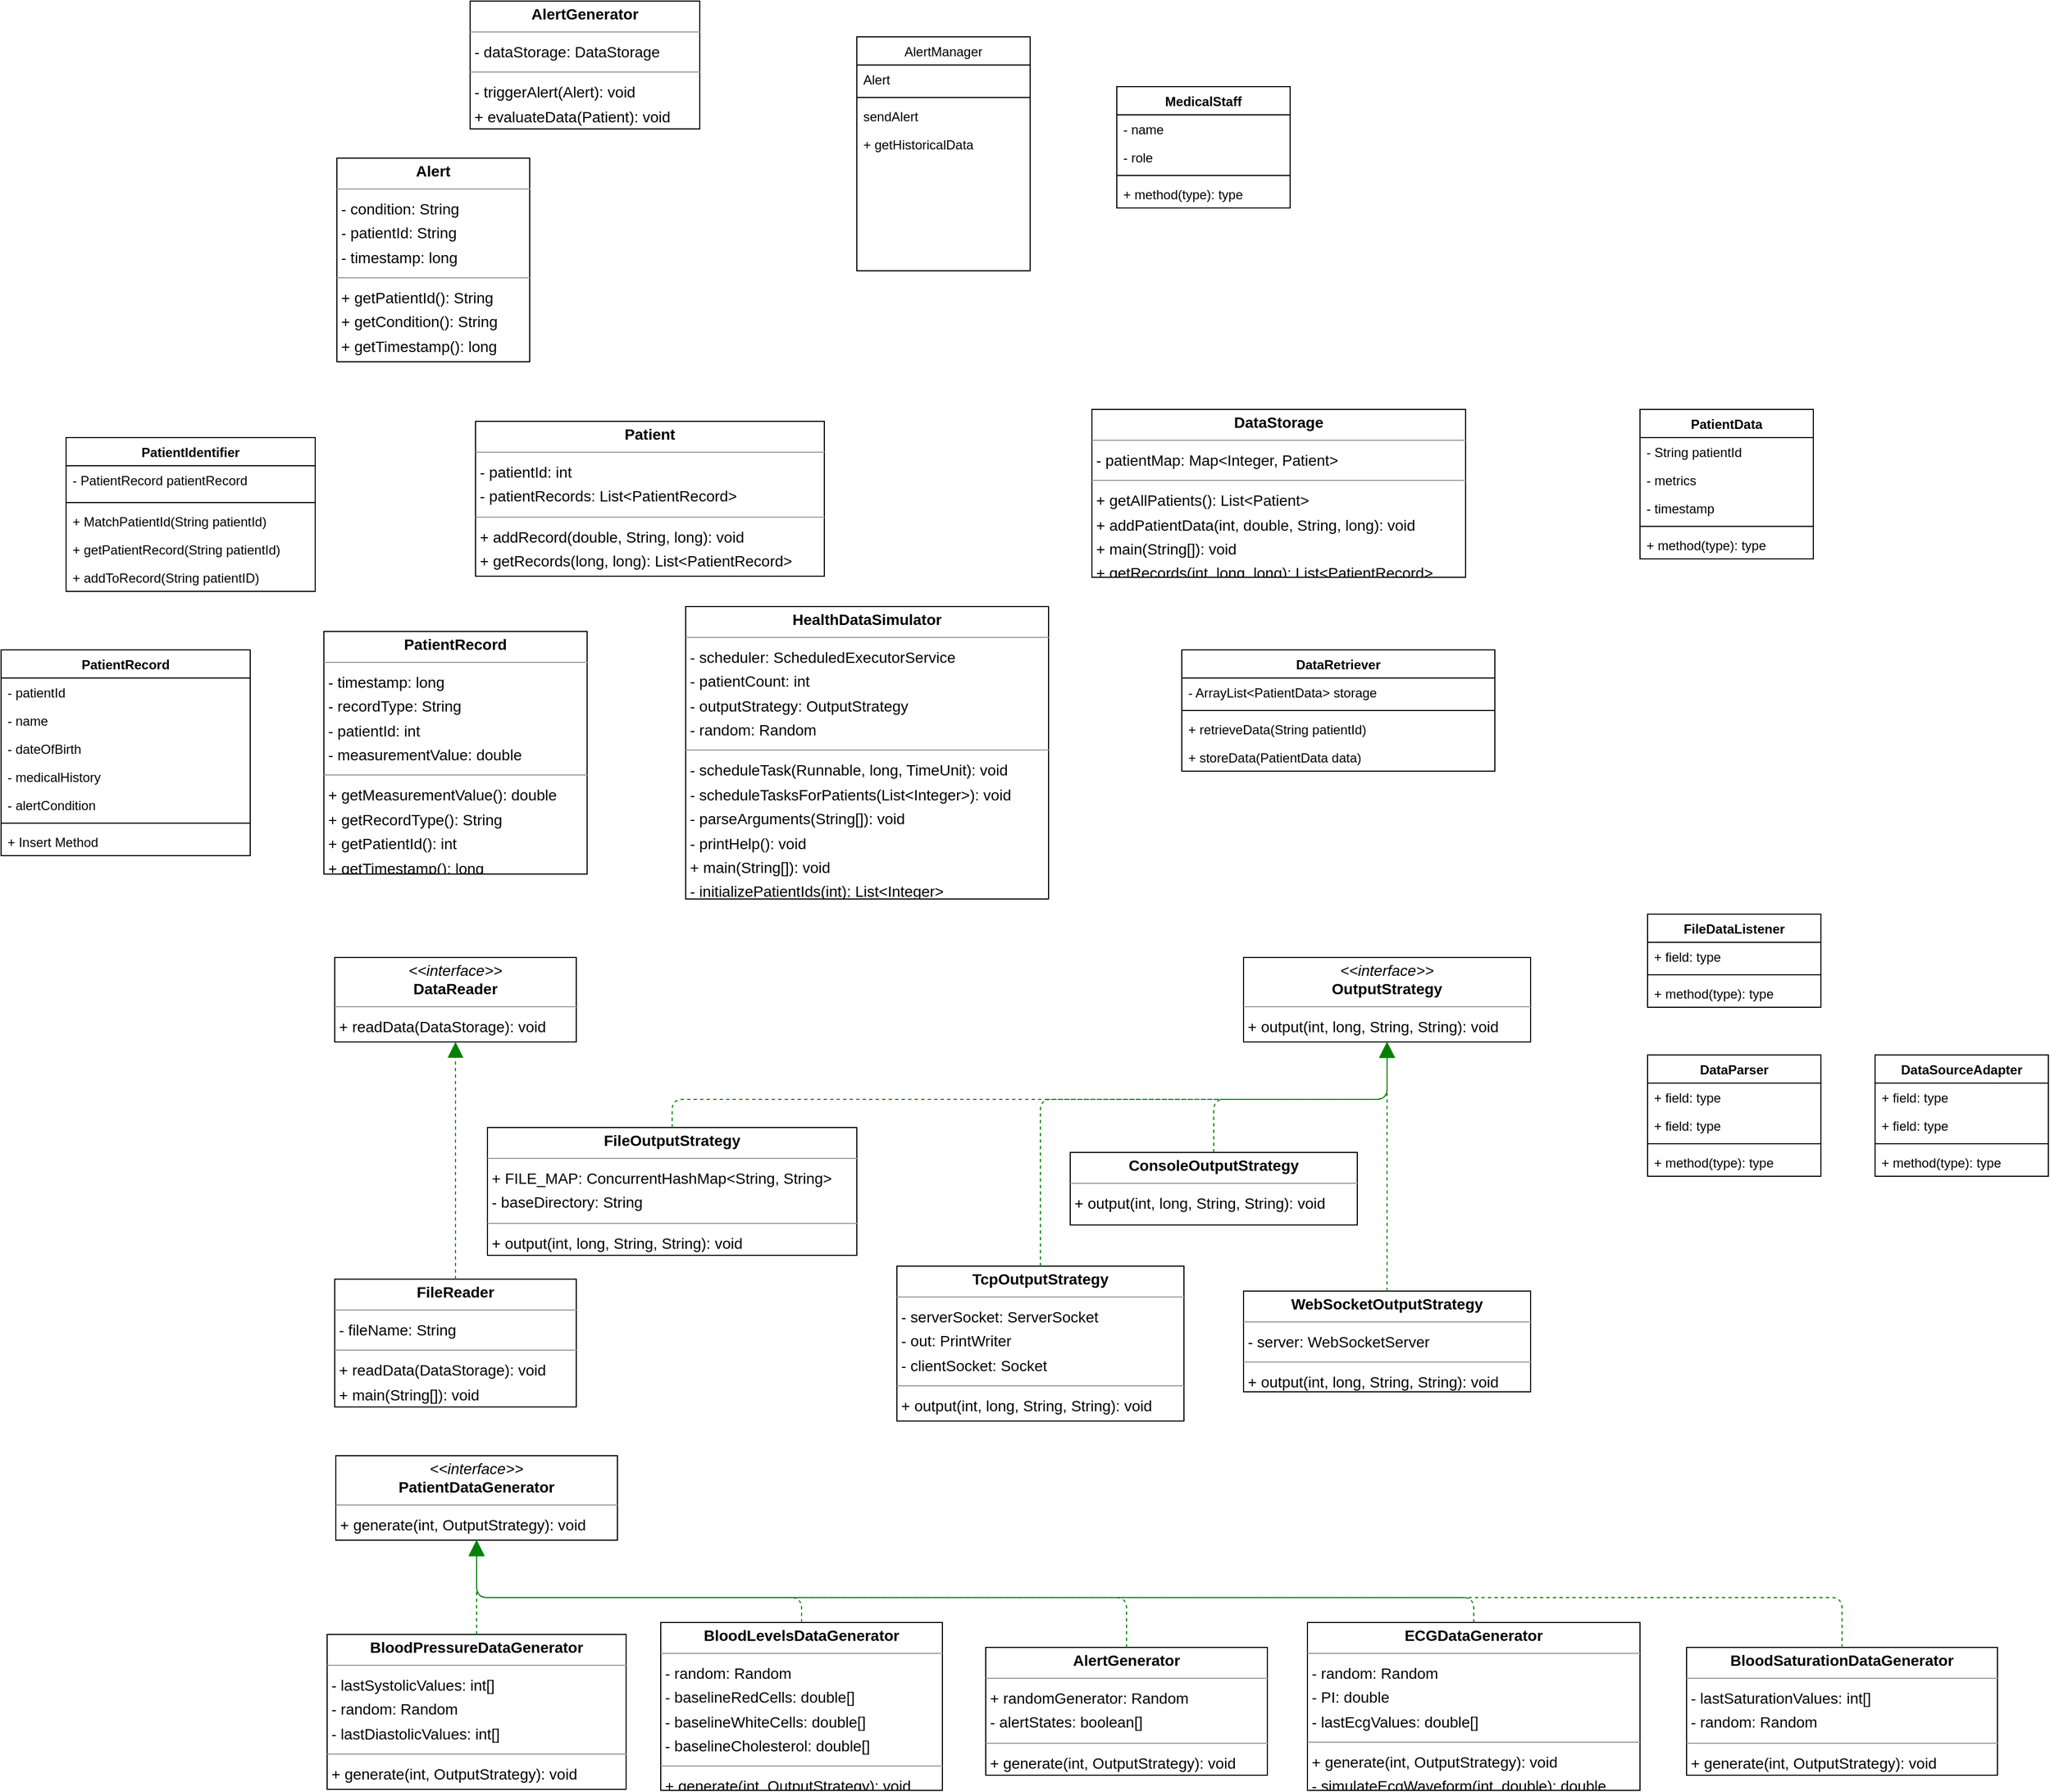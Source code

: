 <mxfile version="24.4.10" type="device">
  <diagram id="IwQEEEkJyZ8MHv2PhxxX" name="1 oldal">
    <mxGraphModel dx="2963" dy="1383" grid="1" gridSize="10" guides="1" tooltips="1" connect="1" arrows="1" fold="1" page="0" pageScale="1" pageWidth="827" pageHeight="1169" background="none" math="0" shadow="0">
      <root>
        <mxCell id="0" />
        <mxCell id="1" parent="0" />
        <mxCell id="node10" value="&lt;p style=&quot;margin:0px;margin-top:4px;text-align:center;&quot;&gt;&lt;b&gt;Alert&lt;/b&gt;&lt;/p&gt;&lt;hr size=&quot;1&quot;/&gt;&lt;p style=&quot;margin:0 0 0 4px;line-height:1.6;&quot;&gt;- condition: String&lt;br/&gt;- patientId: String&lt;br/&gt;- timestamp: long&lt;/p&gt;&lt;hr size=&quot;1&quot;/&gt;&lt;p style=&quot;margin:0 0 0 4px;line-height:1.6;&quot;&gt;+ getPatientId(): String&lt;br/&gt;+ getCondition(): String&lt;br/&gt;+ getTimestamp(): long&lt;/p&gt;" style="verticalAlign=top;align=left;overflow=fill;fontSize=14;fontFamily=Helvetica;html=1;rounded=0;shadow=0;comic=0;labelBackgroundColor=none;strokeWidth=1;" parent="1" vertex="1">
          <mxGeometry x="-130" y="132" width="178" height="188" as="geometry" />
        </mxCell>
        <mxCell id="node4" value="&lt;p style=&quot;margin:0px;margin-top:4px;text-align:center;&quot;&gt;&lt;b&gt;AlertGenerator&lt;/b&gt;&lt;/p&gt;&lt;hr size=&quot;1&quot;/&gt;&lt;p style=&quot;margin:0 0 0 4px;line-height:1.6;&quot;&gt;- dataStorage: DataStorage&lt;/p&gt;&lt;hr size=&quot;1&quot;/&gt;&lt;p style=&quot;margin:0 0 0 4px;line-height:1.6;&quot;&gt;- triggerAlert(Alert): void&lt;br/&gt;+ evaluateData(Patient): void&lt;/p&gt;" style="verticalAlign=top;align=left;overflow=fill;fontSize=14;fontFamily=Helvetica;html=1;rounded=0;shadow=0;comic=0;labelBackgroundColor=none;strokeWidth=1;" parent="1" vertex="1">
          <mxGeometry x="-7" y="-13" width="212" height="118" as="geometry" />
        </mxCell>
        <mxCell id="node12" value="&lt;p style=&quot;margin:0px;margin-top:4px;text-align:center;&quot;&gt;&lt;b&gt;AlertGenerator&lt;/b&gt;&lt;/p&gt;&lt;hr size=&quot;1&quot;/&gt;&lt;p style=&quot;margin:0 0 0 4px;line-height:1.6;&quot;&gt;+ randomGenerator: Random&lt;br/&gt;- alertStates: boolean[]&lt;/p&gt;&lt;hr size=&quot;1&quot;/&gt;&lt;p style=&quot;margin:0 0 0 4px;line-height:1.6;&quot;&gt;+ generate(int, OutputStrategy): void&lt;/p&gt;" style="verticalAlign=top;align=left;overflow=fill;fontSize=14;fontFamily=Helvetica;html=1;rounded=0;shadow=0;comic=0;labelBackgroundColor=none;strokeWidth=1;" parent="1" vertex="1">
          <mxGeometry x="469" y="1507" width="260" height="118" as="geometry" />
        </mxCell>
        <mxCell id="node2" value="&lt;p style=&quot;margin:0px;margin-top:4px;text-align:center;&quot;&gt;&lt;b&gt;BloodLevelsDataGenerator&lt;/b&gt;&lt;/p&gt;&lt;hr size=&quot;1&quot;/&gt;&lt;p style=&quot;margin:0 0 0 4px;line-height:1.6;&quot;&gt;- random: Random&lt;br/&gt;- baselineRedCells: double[]&lt;br/&gt;- baselineWhiteCells: double[]&lt;br/&gt;- baselineCholesterol: double[]&lt;/p&gt;&lt;hr size=&quot;1&quot;/&gt;&lt;p style=&quot;margin:0 0 0 4px;line-height:1.6;&quot;&gt;+ generate(int, OutputStrategy): void&lt;/p&gt;" style="verticalAlign=top;align=left;overflow=fill;fontSize=14;fontFamily=Helvetica;html=1;rounded=0;shadow=0;comic=0;labelBackgroundColor=none;strokeWidth=1;" parent="1" vertex="1">
          <mxGeometry x="169" y="1484" width="260" height="155" as="geometry" />
        </mxCell>
        <mxCell id="node0" value="&lt;p style=&quot;margin:0px;margin-top:4px;text-align:center;&quot;&gt;&lt;b&gt;BloodPressureDataGenerator&lt;/b&gt;&lt;/p&gt;&lt;hr size=&quot;1&quot;/&gt;&lt;p style=&quot;margin:0 0 0 4px;line-height:1.6;&quot;&gt;- lastSystolicValues: int[]&lt;br/&gt;- random: Random&lt;br/&gt;- lastDiastolicValues: int[]&lt;/p&gt;&lt;hr size=&quot;1&quot;/&gt;&lt;p style=&quot;margin:0 0 0 4px;line-height:1.6;&quot;&gt;+ generate(int, OutputStrategy): void&lt;/p&gt;" style="verticalAlign=top;align=left;overflow=fill;fontSize=14;fontFamily=Helvetica;html=1;rounded=0;shadow=0;comic=0;labelBackgroundColor=none;strokeWidth=1;" parent="1" vertex="1">
          <mxGeometry x="-139" y="1495" width="276" height="143" as="geometry" />
        </mxCell>
        <mxCell id="node14" value="&lt;p style=&quot;margin:0px;margin-top:4px;text-align:center;&quot;&gt;&lt;b&gt;BloodSaturationDataGenerator&lt;/b&gt;&lt;/p&gt;&lt;hr size=&quot;1&quot;/&gt;&lt;p style=&quot;margin:0 0 0 4px;line-height:1.6;&quot;&gt;- lastSaturationValues: int[]&lt;br/&gt;- random: Random&lt;/p&gt;&lt;hr size=&quot;1&quot;/&gt;&lt;p style=&quot;margin:0 0 0 4px;line-height:1.6;&quot;&gt;+ generate(int, OutputStrategy): void&lt;/p&gt;" style="verticalAlign=top;align=left;overflow=fill;fontSize=14;fontFamily=Helvetica;html=1;rounded=0;shadow=0;comic=0;labelBackgroundColor=none;strokeWidth=1;" parent="1" vertex="1">
          <mxGeometry x="1116" y="1507" width="287" height="118" as="geometry" />
        </mxCell>
        <mxCell id="node15" value="&lt;p style=&quot;margin:0px;margin-top:4px;text-align:center;&quot;&gt;&lt;b&gt;ConsoleOutputStrategy&lt;/b&gt;&lt;/p&gt;&lt;hr size=&quot;1&quot;/&gt;&lt;p style=&quot;margin:0 0 0 4px;line-height:1.6;&quot;&gt;+ output(int, long, String, String): void&lt;/p&gt;" style="verticalAlign=top;align=left;overflow=fill;fontSize=14;fontFamily=Helvetica;html=1;rounded=0;shadow=0;comic=0;labelBackgroundColor=none;strokeWidth=1;" parent="1" vertex="1">
          <mxGeometry x="547" y="1050" width="265" height="67" as="geometry" />
        </mxCell>
        <mxCell id="node6" value="&lt;p style=&quot;margin:0px;margin-top:4px;text-align:center;&quot;&gt;&lt;i&gt;&amp;lt;&amp;lt;interface&amp;gt;&amp;gt;&lt;/i&gt;&lt;br/&gt;&lt;b&gt;DataReader&lt;/b&gt;&lt;/p&gt;&lt;hr size=&quot;1&quot;/&gt;&lt;p style=&quot;margin:0 0 0 4px;line-height:1.6;&quot;&gt;+ readData(DataStorage): void&lt;/p&gt;" style="verticalAlign=top;align=left;overflow=fill;fontSize=14;fontFamily=Helvetica;html=1;rounded=0;shadow=0;comic=0;labelBackgroundColor=none;strokeWidth=1;" parent="1" vertex="1">
          <mxGeometry x="-132" y="870" width="223" height="78" as="geometry" />
        </mxCell>
        <mxCell id="node1" value="&lt;p style=&quot;margin:0px;margin-top:4px;text-align:center;&quot;&gt;&lt;b&gt;DataStorage&lt;/b&gt;&lt;/p&gt;&lt;hr size=&quot;1&quot;/&gt;&lt;p style=&quot;margin:0 0 0 4px;line-height:1.6;&quot;&gt;- patientMap: Map&amp;lt;Integer, Patient&amp;gt;&lt;/p&gt;&lt;hr size=&quot;1&quot;/&gt;&lt;p style=&quot;margin:0 0 0 4px;line-height:1.6;&quot;&gt;+ getAllPatients(): List&amp;lt;Patient&amp;gt;&lt;br/&gt;+ addPatientData(int, double, String, long): void&lt;br/&gt;+ main(String[]): void&lt;br/&gt;+ getRecords(int, long, long): List&amp;lt;PatientRecord&amp;gt;&lt;/p&gt;" style="verticalAlign=top;align=left;overflow=fill;fontSize=14;fontFamily=Helvetica;html=1;rounded=0;shadow=0;comic=0;labelBackgroundColor=none;strokeWidth=1;" parent="1" vertex="1">
          <mxGeometry x="567" y="364" width="345" height="155" as="geometry" />
        </mxCell>
        <mxCell id="node13" value="&lt;p style=&quot;margin:0px;margin-top:4px;text-align:center;&quot;&gt;&lt;b&gt;ECGDataGenerator&lt;/b&gt;&lt;/p&gt;&lt;hr size=&quot;1&quot;/&gt;&lt;p style=&quot;margin:0 0 0 4px;line-height:1.6;&quot;&gt;- random: Random&lt;br/&gt;- PI: double&lt;br/&gt;- lastEcgValues: double[]&lt;/p&gt;&lt;hr size=&quot;1&quot;/&gt;&lt;p style=&quot;margin:0 0 0 4px;line-height:1.6;&quot;&gt;+ generate(int, OutputStrategy): void&lt;br/&gt;- simulateEcgWaveform(int, double): double&lt;/p&gt;" style="verticalAlign=top;align=left;overflow=fill;fontSize=14;fontFamily=Helvetica;html=1;rounded=0;shadow=0;comic=0;labelBackgroundColor=none;strokeWidth=1;" parent="1" vertex="1">
          <mxGeometry x="766" y="1484" width="307" height="155" as="geometry" />
        </mxCell>
        <mxCell id="node3" value="&lt;p style=&quot;margin:0px;margin-top:4px;text-align:center;&quot;&gt;&lt;b&gt;FileOutputStrategy&lt;/b&gt;&lt;/p&gt;&lt;hr size=&quot;1&quot;/&gt;&lt;p style=&quot;margin:0 0 0 4px;line-height:1.6;&quot;&gt;+ FILE_MAP: ConcurrentHashMap&amp;lt;String, String&amp;gt;&lt;br/&gt;- baseDirectory: String&lt;/p&gt;&lt;hr size=&quot;1&quot;/&gt;&lt;p style=&quot;margin:0 0 0 4px;line-height:1.6;&quot;&gt;+ output(int, long, String, String): void&lt;/p&gt;" style="verticalAlign=top;align=left;overflow=fill;fontSize=14;fontFamily=Helvetica;html=1;rounded=0;shadow=0;comic=0;labelBackgroundColor=none;strokeWidth=1;" parent="1" vertex="1">
          <mxGeometry x="9" y="1027" width="341" height="118" as="geometry" />
        </mxCell>
        <mxCell id="node5" value="&lt;p style=&quot;margin:0px;margin-top:4px;text-align:center;&quot;&gt;&lt;b&gt;FileReader&lt;/b&gt;&lt;/p&gt;&lt;hr size=&quot;1&quot;/&gt;&lt;p style=&quot;margin:0 0 0 4px;line-height:1.6;&quot;&gt;- fileName: String&lt;/p&gt;&lt;hr size=&quot;1&quot;/&gt;&lt;p style=&quot;margin:0 0 0 4px;line-height:1.6;&quot;&gt;+ readData(DataStorage): void&lt;br/&gt;+ main(String[]): void&lt;/p&gt;" style="verticalAlign=top;align=left;overflow=fill;fontSize=14;fontFamily=Helvetica;html=1;rounded=0;shadow=0;comic=0;labelBackgroundColor=none;strokeWidth=1;" parent="1" vertex="1">
          <mxGeometry x="-132" y="1167" width="223" height="118" as="geometry" />
        </mxCell>
        <mxCell id="node8" value="&lt;p style=&quot;margin:0px;margin-top:4px;text-align:center;&quot;&gt;&lt;b&gt;HealthDataSimulator&lt;/b&gt;&lt;/p&gt;&lt;hr size=&quot;1&quot;/&gt;&lt;p style=&quot;margin:0 0 0 4px;line-height:1.6;&quot;&gt;- scheduler: ScheduledExecutorService&lt;br/&gt;- patientCount: int&lt;br/&gt;- outputStrategy: OutputStrategy&lt;br/&gt;- random: Random&lt;/p&gt;&lt;hr size=&quot;1&quot;/&gt;&lt;p style=&quot;margin:0 0 0 4px;line-height:1.6;&quot;&gt;- scheduleTask(Runnable, long, TimeUnit): void&lt;br/&gt;- scheduleTasksForPatients(List&amp;lt;Integer&amp;gt;): void&lt;br/&gt;- parseArguments(String[]): void&lt;br/&gt;- printHelp(): void&lt;br/&gt;+ main(String[]): void&lt;br/&gt;- initializePatientIds(int): List&amp;lt;Integer&amp;gt;&lt;/p&gt;" style="verticalAlign=top;align=left;overflow=fill;fontSize=14;fontFamily=Helvetica;html=1;rounded=0;shadow=0;comic=0;labelBackgroundColor=none;strokeWidth=1;" parent="1" vertex="1">
          <mxGeometry x="192" y="546" width="335" height="270" as="geometry" />
        </mxCell>
        <mxCell id="node11" value="&lt;p style=&quot;margin:0px;margin-top:4px;text-align:center;&quot;&gt;&lt;i&gt;&amp;lt;&amp;lt;interface&amp;gt;&amp;gt;&lt;/i&gt;&lt;br/&gt;&lt;b&gt;OutputStrategy&lt;/b&gt;&lt;/p&gt;&lt;hr size=&quot;1&quot;/&gt;&lt;p style=&quot;margin:0 0 0 4px;line-height:1.6;&quot;&gt;+ output(int, long, String, String): void&lt;/p&gt;" style="verticalAlign=top;align=left;overflow=fill;fontSize=14;fontFamily=Helvetica;html=1;rounded=0;shadow=0;comic=0;labelBackgroundColor=none;strokeWidth=1;" parent="1" vertex="1">
          <mxGeometry x="707" y="870" width="265" height="78" as="geometry" />
        </mxCell>
        <mxCell id="node17" value="&lt;p style=&quot;margin:0px;margin-top:4px;text-align:center;&quot;&gt;&lt;b&gt;Patient&lt;/b&gt;&lt;/p&gt;&lt;hr size=&quot;1&quot;/&gt;&lt;p style=&quot;margin:0 0 0 4px;line-height:1.6;&quot;&gt;- patientId: int&lt;br/&gt;- patientRecords: List&amp;lt;PatientRecord&amp;gt;&lt;/p&gt;&lt;hr size=&quot;1&quot;/&gt;&lt;p style=&quot;margin:0 0 0 4px;line-height:1.6;&quot;&gt;+ addRecord(double, String, long): void&lt;br/&gt;+ getRecords(long, long): List&amp;lt;PatientRecord&amp;gt;&lt;/p&gt;" style="verticalAlign=top;align=left;overflow=fill;fontSize=14;fontFamily=Helvetica;html=1;rounded=0;shadow=0;comic=0;labelBackgroundColor=none;strokeWidth=1;" parent="1" vertex="1">
          <mxGeometry x="-2" y="375" width="322" height="143" as="geometry" />
        </mxCell>
        <mxCell id="node9" value="&lt;p style=&quot;margin:0px;margin-top:4px;text-align:center;&quot;&gt;&lt;i&gt;&amp;lt;&amp;lt;interface&amp;gt;&amp;gt;&lt;/i&gt;&lt;br/&gt;&lt;b&gt;PatientDataGenerator&lt;/b&gt;&lt;/p&gt;&lt;hr size=&quot;1&quot;/&gt;&lt;p style=&quot;margin:0 0 0 4px;line-height:1.6;&quot;&gt;+ generate(int, OutputStrategy): void&lt;/p&gt;" style="verticalAlign=top;align=left;overflow=fill;fontSize=14;fontFamily=Helvetica;html=1;rounded=0;shadow=0;comic=0;labelBackgroundColor=none;strokeWidth=1;" parent="1" vertex="1">
          <mxGeometry x="-131" y="1330" width="260" height="78" as="geometry" />
        </mxCell>
        <mxCell id="node18" value="&lt;p style=&quot;margin:0px;margin-top:4px;text-align:center;&quot;&gt;&lt;b&gt;PatientRecord&lt;/b&gt;&lt;/p&gt;&lt;hr size=&quot;1&quot;/&gt;&lt;p style=&quot;margin:0 0 0 4px;line-height:1.6;&quot;&gt;- timestamp: long&lt;br/&gt;- recordType: String&lt;br/&gt;- patientId: int&lt;br/&gt;- measurementValue: double&lt;/p&gt;&lt;hr size=&quot;1&quot;/&gt;&lt;p style=&quot;margin:0 0 0 4px;line-height:1.6;&quot;&gt;+ getMeasurementValue(): double&lt;br/&gt;+ getRecordType(): String&lt;br/&gt;+ getPatientId(): int&lt;br/&gt;+ getTimestamp(): long&lt;/p&gt;" style="verticalAlign=top;align=left;overflow=fill;fontSize=14;fontFamily=Helvetica;html=1;rounded=0;shadow=0;comic=0;labelBackgroundColor=none;strokeWidth=1;" parent="1" vertex="1">
          <mxGeometry x="-142" y="569" width="243" height="224" as="geometry" />
        </mxCell>
        <mxCell id="node16" value="&lt;p style=&quot;margin:0px;margin-top:4px;text-align:center;&quot;&gt;&lt;b&gt;TcpOutputStrategy&lt;/b&gt;&lt;/p&gt;&lt;hr size=&quot;1&quot;/&gt;&lt;p style=&quot;margin:0 0 0 4px;line-height:1.6;&quot;&gt;- serverSocket: ServerSocket&lt;br/&gt;- out: PrintWriter&lt;br/&gt;- clientSocket: Socket&lt;/p&gt;&lt;hr size=&quot;1&quot;/&gt;&lt;p style=&quot;margin:0 0 0 4px;line-height:1.6;&quot;&gt;+ output(int, long, String, String): void&lt;/p&gt;" style="verticalAlign=top;align=left;overflow=fill;fontSize=14;fontFamily=Helvetica;html=1;rounded=0;shadow=0;comic=0;labelBackgroundColor=none;strokeWidth=1;" parent="1" vertex="1">
          <mxGeometry x="387" y="1155" width="265" height="143" as="geometry" />
        </mxCell>
        <mxCell id="node7" value="&lt;p style=&quot;margin:0px;margin-top:4px;text-align:center;&quot;&gt;&lt;b&gt;WebSocketOutputStrategy&lt;/b&gt;&lt;/p&gt;&lt;hr size=&quot;1&quot;/&gt;&lt;p style=&quot;margin:0 0 0 4px;line-height:1.6;&quot;&gt;- server: WebSocketServer&lt;/p&gt;&lt;hr size=&quot;1&quot;/&gt;&lt;p style=&quot;margin:0 0 0 4px;line-height:1.6;&quot;&gt;+ output(int, long, String, String): void&lt;/p&gt;" style="verticalAlign=top;align=left;overflow=fill;fontSize=14;fontFamily=Helvetica;html=1;rounded=0;shadow=0;comic=0;labelBackgroundColor=none;strokeWidth=1;" parent="1" vertex="1">
          <mxGeometry x="707" y="1178" width="265" height="93" as="geometry" />
        </mxCell>
        <mxCell id="edge9" value="" style="html=1;rounded=1;edgeStyle=orthogonalEdgeStyle;dashed=1;startArrow=none;endArrow=block;endSize=12;strokeColor=#008200;exitX=0.500;exitY=0.000;exitDx=0;exitDy=0;entryX=0.500;entryY=1.001;entryDx=0;entryDy=0;" parent="1" source="node12" target="node9" edge="1">
          <mxGeometry width="50" height="50" relative="1" as="geometry">
            <Array as="points">
              <mxPoint x="599" y="1461" />
              <mxPoint x="-1" y="1461" />
            </Array>
          </mxGeometry>
        </mxCell>
        <mxCell id="edge6" value="" style="html=1;rounded=1;edgeStyle=orthogonalEdgeStyle;dashed=1;startArrow=none;endArrow=block;endSize=12;strokeColor=#008200;exitX=0.500;exitY=0.000;exitDx=0;exitDy=0;entryX=0.500;entryY=1.001;entryDx=0;entryDy=0;" parent="1" source="node2" target="node9" edge="1">
          <mxGeometry width="50" height="50" relative="1" as="geometry">
            <Array as="points">
              <mxPoint x="299" y="1461" />
              <mxPoint x="-1" y="1461" />
            </Array>
          </mxGeometry>
        </mxCell>
        <mxCell id="edge2" value="" style="html=1;rounded=1;edgeStyle=orthogonalEdgeStyle;dashed=1;startArrow=none;endArrow=block;endSize=12;strokeColor=#008200;exitX=0.500;exitY=0.000;exitDx=0;exitDy=0;entryX=0.500;entryY=1.000;entryDx=0;entryDy=0;" parent="1" source="node0" target="node9" edge="1">
          <mxGeometry width="50" height="50" relative="1" as="geometry">
            <Array as="points" />
          </mxGeometry>
        </mxCell>
        <mxCell id="edge0" value="" style="html=1;rounded=1;edgeStyle=orthogonalEdgeStyle;dashed=1;startArrow=none;endArrow=block;endSize=12;strokeColor=#008200;exitX=0.500;exitY=0.000;exitDx=0;exitDy=0;entryX=0.500;entryY=1.001;entryDx=0;entryDy=0;" parent="1" source="node14" target="node9" edge="1">
          <mxGeometry width="50" height="50" relative="1" as="geometry">
            <Array as="points">
              <mxPoint x="1259" y="1461" />
              <mxPoint x="-1" y="1461" />
            </Array>
          </mxGeometry>
        </mxCell>
        <mxCell id="edge5" value="" style="html=1;rounded=1;edgeStyle=orthogonalEdgeStyle;dashed=1;startArrow=none;endArrow=block;endSize=12;strokeColor=#008200;exitX=0.500;exitY=0.001;exitDx=0;exitDy=0;entryX=0.500;entryY=1.001;entryDx=0;entryDy=0;" parent="1" source="node15" target="node11" edge="1">
          <mxGeometry width="50" height="50" relative="1" as="geometry">
            <Array as="points">
              <mxPoint x="679" y="1001" />
              <mxPoint x="839" y="1001" />
            </Array>
          </mxGeometry>
        </mxCell>
        <mxCell id="edge3" value="" style="html=1;rounded=1;edgeStyle=orthogonalEdgeStyle;dashed=1;startArrow=none;endArrow=block;endSize=12;strokeColor=#008200;exitX=0.500;exitY=0.000;exitDx=0;exitDy=0;entryX=0.500;entryY=1.001;entryDx=0;entryDy=0;" parent="1" source="node13" target="node9" edge="1">
          <mxGeometry width="50" height="50" relative="1" as="geometry">
            <Array as="points">
              <mxPoint x="919" y="1461" />
              <mxPoint x="-1" y="1461" />
            </Array>
          </mxGeometry>
        </mxCell>
        <mxCell id="edge4" value="" style="html=1;rounded=1;edgeStyle=orthogonalEdgeStyle;dashed=1;startArrow=none;endArrow=block;endSize=12;strokeColor=#008200;exitX=0.500;exitY=0.000;exitDx=0;exitDy=0;entryX=0.500;entryY=1.001;entryDx=0;entryDy=0;" parent="1" source="node3" target="node11" edge="1">
          <mxGeometry width="50" height="50" relative="1" as="geometry">
            <Array as="points">
              <mxPoint x="179" y="1001" />
              <mxPoint x="839" y="1001" />
            </Array>
          </mxGeometry>
        </mxCell>
        <mxCell id="edge8" value="" style="html=1;rounded=1;edgeStyle=orthogonalEdgeStyle;dashed=1;startArrow=none;endArrow=block;endSize=12;strokeColor=#008200;exitX=0.500;exitY=0.000;exitDx=0;exitDy=0;entryX=0.500;entryY=1.000;entryDx=0;entryDy=0;" parent="1" source="node5" target="node6" edge="1">
          <mxGeometry width="50" height="50" relative="1" as="geometry">
            <Array as="points" />
          </mxGeometry>
        </mxCell>
        <mxCell id="edge7" value="" style="html=1;rounded=1;edgeStyle=orthogonalEdgeStyle;dashed=1;startArrow=none;endArrow=block;endSize=12;strokeColor=#008200;exitX=0.500;exitY=0.000;exitDx=0;exitDy=0;entryX=0.500;entryY=1.001;entryDx=0;entryDy=0;" parent="1" source="node16" target="node11" edge="1">
          <mxGeometry width="50" height="50" relative="1" as="geometry">
            <Array as="points">
              <mxPoint x="519" y="1001" />
              <mxPoint x="839" y="1001" />
            </Array>
          </mxGeometry>
        </mxCell>
        <mxCell id="edge1" value="" style="html=1;rounded=1;edgeStyle=orthogonalEdgeStyle;dashed=1;startArrow=none;endArrow=block;endSize=12;strokeColor=#008200;exitX=0.500;exitY=0.000;exitDx=0;exitDy=0;entryX=0.500;entryY=1.000;entryDx=0;entryDy=0;" parent="1" source="node7" target="node11" edge="1">
          <mxGeometry width="50" height="50" relative="1" as="geometry">
            <Array as="points" />
          </mxGeometry>
        </mxCell>
        <mxCell id="gNFiUyEocdX5Y1ts76Ix-5" value="AlertManager" style="swimlane;fontStyle=0;align=center;verticalAlign=top;childLayout=stackLayout;horizontal=1;startSize=26;horizontalStack=0;resizeParent=1;resizeLast=0;collapsible=1;marginBottom=0;rounded=0;shadow=0;strokeWidth=1;" vertex="1" parent="1">
          <mxGeometry x="350" y="20" width="160" height="216" as="geometry">
            <mxRectangle x="550" y="140" width="160" height="26" as="alternateBounds" />
          </mxGeometry>
        </mxCell>
        <mxCell id="gNFiUyEocdX5Y1ts76Ix-6" value="Alert" style="text;align=left;verticalAlign=top;spacingLeft=4;spacingRight=4;overflow=hidden;rotatable=0;points=[[0,0.5],[1,0.5]];portConstraint=eastwest;rounded=0;shadow=0;html=0;" vertex="1" parent="gNFiUyEocdX5Y1ts76Ix-5">
          <mxGeometry y="26" width="160" height="26" as="geometry" />
        </mxCell>
        <mxCell id="gNFiUyEocdX5Y1ts76Ix-7" value="" style="line;html=1;strokeWidth=1;align=left;verticalAlign=middle;spacingTop=-1;spacingLeft=3;spacingRight=3;rotatable=0;labelPosition=right;points=[];portConstraint=eastwest;" vertex="1" parent="gNFiUyEocdX5Y1ts76Ix-5">
          <mxGeometry y="52" width="160" height="8" as="geometry" />
        </mxCell>
        <mxCell id="gNFiUyEocdX5Y1ts76Ix-8" value="sendAlert" style="text;align=left;verticalAlign=top;spacingLeft=4;spacingRight=4;overflow=hidden;rotatable=0;points=[[0,0.5],[1,0.5]];portConstraint=eastwest;" vertex="1" parent="gNFiUyEocdX5Y1ts76Ix-5">
          <mxGeometry y="60" width="160" height="26" as="geometry" />
        </mxCell>
        <mxCell id="gNFiUyEocdX5Y1ts76Ix-9" value="+ getHistoricalData" style="text;align=left;verticalAlign=top;spacingLeft=4;spacingRight=4;overflow=hidden;rotatable=0;points=[[0,0.5],[1,0.5]];portConstraint=eastwest;" vertex="1" parent="gNFiUyEocdX5Y1ts76Ix-5">
          <mxGeometry y="86" width="160" height="26" as="geometry" />
        </mxCell>
        <mxCell id="gNFiUyEocdX5Y1ts76Ix-10" value="MedicalStaff" style="swimlane;fontStyle=1;align=center;verticalAlign=top;childLayout=stackLayout;horizontal=1;startSize=26;horizontalStack=0;resizeParent=1;resizeParentMax=0;resizeLast=0;collapsible=1;marginBottom=0;whiteSpace=wrap;html=1;" vertex="1" parent="1">
          <mxGeometry x="590" y="66" width="160" height="112" as="geometry" />
        </mxCell>
        <mxCell id="gNFiUyEocdX5Y1ts76Ix-11" value="- name" style="text;strokeColor=none;fillColor=none;align=left;verticalAlign=top;spacingLeft=4;spacingRight=4;overflow=hidden;rotatable=0;points=[[0,0.5],[1,0.5]];portConstraint=eastwest;whiteSpace=wrap;html=1;" vertex="1" parent="gNFiUyEocdX5Y1ts76Ix-10">
          <mxGeometry y="26" width="160" height="26" as="geometry" />
        </mxCell>
        <mxCell id="gNFiUyEocdX5Y1ts76Ix-12" value="- role" style="text;strokeColor=none;fillColor=none;align=left;verticalAlign=top;spacingLeft=4;spacingRight=4;overflow=hidden;rotatable=0;points=[[0,0.5],[1,0.5]];portConstraint=eastwest;whiteSpace=wrap;html=1;" vertex="1" parent="gNFiUyEocdX5Y1ts76Ix-10">
          <mxGeometry y="52" width="160" height="26" as="geometry" />
        </mxCell>
        <mxCell id="gNFiUyEocdX5Y1ts76Ix-13" value="" style="line;strokeWidth=1;fillColor=none;align=left;verticalAlign=middle;spacingTop=-1;spacingLeft=3;spacingRight=3;rotatable=0;labelPosition=right;points=[];portConstraint=eastwest;strokeColor=inherit;" vertex="1" parent="gNFiUyEocdX5Y1ts76Ix-10">
          <mxGeometry y="78" width="160" height="8" as="geometry" />
        </mxCell>
        <mxCell id="gNFiUyEocdX5Y1ts76Ix-14" value="+ method(type): type" style="text;strokeColor=none;fillColor=none;align=left;verticalAlign=top;spacingLeft=4;spacingRight=4;overflow=hidden;rotatable=0;points=[[0,0.5],[1,0.5]];portConstraint=eastwest;whiteSpace=wrap;html=1;" vertex="1" parent="gNFiUyEocdX5Y1ts76Ix-10">
          <mxGeometry y="86" width="160" height="26" as="geometry" />
        </mxCell>
        <mxCell id="gNFiUyEocdX5Y1ts76Ix-15" value="PatientIdentifier" style="swimlane;fontStyle=1;align=center;verticalAlign=top;childLayout=stackLayout;horizontal=1;startSize=26;horizontalStack=0;resizeParent=1;resizeParentMax=0;resizeLast=0;collapsible=1;marginBottom=0;whiteSpace=wrap;html=1;" vertex="1" parent="1">
          <mxGeometry x="-380" y="390" width="230" height="142" as="geometry" />
        </mxCell>
        <mxCell id="gNFiUyEocdX5Y1ts76Ix-16" value="&lt;div&gt;- PatientRecord patientRecord&lt;/div&gt;" style="text;strokeColor=none;fillColor=none;align=left;verticalAlign=top;spacingLeft=4;spacingRight=4;overflow=hidden;rotatable=0;points=[[0,0.5],[1,0.5]];portConstraint=eastwest;whiteSpace=wrap;html=1;" vertex="1" parent="gNFiUyEocdX5Y1ts76Ix-15">
          <mxGeometry y="26" width="230" height="30" as="geometry" />
        </mxCell>
        <mxCell id="gNFiUyEocdX5Y1ts76Ix-17" value="" style="line;strokeWidth=1;fillColor=none;align=left;verticalAlign=middle;spacingTop=-1;spacingLeft=3;spacingRight=3;rotatable=0;labelPosition=right;points=[];portConstraint=eastwest;strokeColor=inherit;" vertex="1" parent="gNFiUyEocdX5Y1ts76Ix-15">
          <mxGeometry y="56" width="230" height="8" as="geometry" />
        </mxCell>
        <mxCell id="gNFiUyEocdX5Y1ts76Ix-18" value="+ MatchPatientId(String patientId)" style="text;strokeColor=none;fillColor=none;align=left;verticalAlign=top;spacingLeft=4;spacingRight=4;overflow=hidden;rotatable=0;points=[[0,0.5],[1,0.5]];portConstraint=eastwest;whiteSpace=wrap;html=1;" vertex="1" parent="gNFiUyEocdX5Y1ts76Ix-15">
          <mxGeometry y="64" width="230" height="26" as="geometry" />
        </mxCell>
        <mxCell id="gNFiUyEocdX5Y1ts76Ix-19" value="+ getPatientRecord(String patientId)" style="text;strokeColor=none;fillColor=none;align=left;verticalAlign=top;spacingLeft=4;spacingRight=4;overflow=hidden;rotatable=0;points=[[0,0.5],[1,0.5]];portConstraint=eastwest;whiteSpace=wrap;html=1;" vertex="1" parent="gNFiUyEocdX5Y1ts76Ix-15">
          <mxGeometry y="90" width="230" height="26" as="geometry" />
        </mxCell>
        <mxCell id="gNFiUyEocdX5Y1ts76Ix-20" value="+ addToRecord(String patientID)" style="text;strokeColor=none;fillColor=none;align=left;verticalAlign=top;spacingLeft=4;spacingRight=4;overflow=hidden;rotatable=0;points=[[0,0.5],[1,0.5]];portConstraint=eastwest;whiteSpace=wrap;html=1;" vertex="1" parent="gNFiUyEocdX5Y1ts76Ix-15">
          <mxGeometry y="116" width="230" height="26" as="geometry" />
        </mxCell>
        <mxCell id="gNFiUyEocdX5Y1ts76Ix-21" value="PatientRecord" style="swimlane;fontStyle=1;align=center;verticalAlign=top;childLayout=stackLayout;horizontal=1;startSize=26;horizontalStack=0;resizeParent=1;resizeParentMax=0;resizeLast=0;collapsible=1;marginBottom=0;whiteSpace=wrap;html=1;" vertex="1" parent="1">
          <mxGeometry x="-440" y="586" width="230" height="190" as="geometry" />
        </mxCell>
        <mxCell id="gNFiUyEocdX5Y1ts76Ix-22" value="- patientId&lt;div&gt;&lt;br&gt;&lt;/div&gt;" style="text;strokeColor=none;fillColor=none;align=left;verticalAlign=top;spacingLeft=4;spacingRight=4;overflow=hidden;rotatable=0;points=[[0,0.5],[1,0.5]];portConstraint=eastwest;whiteSpace=wrap;html=1;" vertex="1" parent="gNFiUyEocdX5Y1ts76Ix-21">
          <mxGeometry y="26" width="230" height="26" as="geometry" />
        </mxCell>
        <mxCell id="gNFiUyEocdX5Y1ts76Ix-23" value="- name" style="text;strokeColor=none;fillColor=none;align=left;verticalAlign=top;spacingLeft=4;spacingRight=4;overflow=hidden;rotatable=0;points=[[0,0.5],[1,0.5]];portConstraint=eastwest;whiteSpace=wrap;html=1;" vertex="1" parent="gNFiUyEocdX5Y1ts76Ix-21">
          <mxGeometry y="52" width="230" height="26" as="geometry" />
        </mxCell>
        <mxCell id="gNFiUyEocdX5Y1ts76Ix-24" value="- dateOfBirth" style="text;strokeColor=none;fillColor=none;align=left;verticalAlign=top;spacingLeft=4;spacingRight=4;overflow=hidden;rotatable=0;points=[[0,0.5],[1,0.5]];portConstraint=eastwest;whiteSpace=wrap;html=1;" vertex="1" parent="gNFiUyEocdX5Y1ts76Ix-21">
          <mxGeometry y="78" width="230" height="26" as="geometry" />
        </mxCell>
        <mxCell id="gNFiUyEocdX5Y1ts76Ix-25" value="- medicalHistory" style="text;strokeColor=none;fillColor=none;align=left;verticalAlign=top;spacingLeft=4;spacingRight=4;overflow=hidden;rotatable=0;points=[[0,0.5],[1,0.5]];portConstraint=eastwest;whiteSpace=wrap;html=1;" vertex="1" parent="gNFiUyEocdX5Y1ts76Ix-21">
          <mxGeometry y="104" width="230" height="26" as="geometry" />
        </mxCell>
        <mxCell id="gNFiUyEocdX5Y1ts76Ix-26" value="- alertCondition" style="text;strokeColor=none;fillColor=none;align=left;verticalAlign=top;spacingLeft=4;spacingRight=4;overflow=hidden;rotatable=0;points=[[0,0.5],[1,0.5]];portConstraint=eastwest;whiteSpace=wrap;html=1;" vertex="1" parent="gNFiUyEocdX5Y1ts76Ix-21">
          <mxGeometry y="130" width="230" height="26" as="geometry" />
        </mxCell>
        <mxCell id="gNFiUyEocdX5Y1ts76Ix-27" value="" style="line;strokeWidth=1;fillColor=none;align=left;verticalAlign=middle;spacingTop=-1;spacingLeft=3;spacingRight=3;rotatable=0;labelPosition=right;points=[];portConstraint=eastwest;strokeColor=inherit;" vertex="1" parent="gNFiUyEocdX5Y1ts76Ix-21">
          <mxGeometry y="156" width="230" height="8" as="geometry" />
        </mxCell>
        <mxCell id="gNFiUyEocdX5Y1ts76Ix-28" value="+ Insert Method" style="text;strokeColor=none;fillColor=none;align=left;verticalAlign=top;spacingLeft=4;spacingRight=4;overflow=hidden;rotatable=0;points=[[0,0.5],[1,0.5]];portConstraint=eastwest;whiteSpace=wrap;html=1;" vertex="1" parent="gNFiUyEocdX5Y1ts76Ix-21">
          <mxGeometry y="164" width="230" height="26" as="geometry" />
        </mxCell>
        <mxCell id="gNFiUyEocdX5Y1ts76Ix-29" value="PatientData" style="swimlane;fontStyle=1;align=center;verticalAlign=top;childLayout=stackLayout;horizontal=1;startSize=26;horizontalStack=0;resizeParent=1;resizeParentMax=0;resizeLast=0;collapsible=1;marginBottom=0;whiteSpace=wrap;html=1;" vertex="1" parent="1">
          <mxGeometry x="1073" y="364" width="160" height="138" as="geometry" />
        </mxCell>
        <mxCell id="gNFiUyEocdX5Y1ts76Ix-30" value="- String patientId" style="text;strokeColor=none;fillColor=none;align=left;verticalAlign=top;spacingLeft=4;spacingRight=4;overflow=hidden;rotatable=0;points=[[0,0.5],[1,0.5]];portConstraint=eastwest;whiteSpace=wrap;html=1;" vertex="1" parent="gNFiUyEocdX5Y1ts76Ix-29">
          <mxGeometry y="26" width="160" height="26" as="geometry" />
        </mxCell>
        <mxCell id="gNFiUyEocdX5Y1ts76Ix-31" value="- metrics" style="text;strokeColor=none;fillColor=none;align=left;verticalAlign=top;spacingLeft=4;spacingRight=4;overflow=hidden;rotatable=0;points=[[0,0.5],[1,0.5]];portConstraint=eastwest;whiteSpace=wrap;html=1;" vertex="1" parent="gNFiUyEocdX5Y1ts76Ix-29">
          <mxGeometry y="52" width="160" height="26" as="geometry" />
        </mxCell>
        <mxCell id="gNFiUyEocdX5Y1ts76Ix-32" value="- timestamp" style="text;strokeColor=none;fillColor=none;align=left;verticalAlign=top;spacingLeft=4;spacingRight=4;overflow=hidden;rotatable=0;points=[[0,0.5],[1,0.5]];portConstraint=eastwest;whiteSpace=wrap;html=1;" vertex="1" parent="gNFiUyEocdX5Y1ts76Ix-29">
          <mxGeometry y="78" width="160" height="26" as="geometry" />
        </mxCell>
        <mxCell id="gNFiUyEocdX5Y1ts76Ix-33" value="" style="line;strokeWidth=1;fillColor=none;align=left;verticalAlign=middle;spacingTop=-1;spacingLeft=3;spacingRight=3;rotatable=0;labelPosition=right;points=[];portConstraint=eastwest;strokeColor=inherit;" vertex="1" parent="gNFiUyEocdX5Y1ts76Ix-29">
          <mxGeometry y="104" width="160" height="8" as="geometry" />
        </mxCell>
        <mxCell id="gNFiUyEocdX5Y1ts76Ix-34" value="+ method(type): type" style="text;strokeColor=none;fillColor=none;align=left;verticalAlign=top;spacingLeft=4;spacingRight=4;overflow=hidden;rotatable=0;points=[[0,0.5],[1,0.5]];portConstraint=eastwest;whiteSpace=wrap;html=1;" vertex="1" parent="gNFiUyEocdX5Y1ts76Ix-29">
          <mxGeometry y="112" width="160" height="26" as="geometry" />
        </mxCell>
        <mxCell id="gNFiUyEocdX5Y1ts76Ix-35" value="DataRetriever" style="swimlane;fontStyle=1;align=center;verticalAlign=top;childLayout=stackLayout;horizontal=1;startSize=26;horizontalStack=0;resizeParent=1;resizeParentMax=0;resizeLast=0;collapsible=1;marginBottom=0;whiteSpace=wrap;html=1;" vertex="1" parent="1">
          <mxGeometry x="650" y="586" width="289" height="112" as="geometry" />
        </mxCell>
        <mxCell id="gNFiUyEocdX5Y1ts76Ix-36" value="- ArrayList&amp;lt;PatientData&amp;gt; storage" style="text;strokeColor=none;fillColor=none;align=left;verticalAlign=top;spacingLeft=4;spacingRight=4;overflow=hidden;rotatable=0;points=[[0,0.5],[1,0.5]];portConstraint=eastwest;whiteSpace=wrap;html=1;" vertex="1" parent="gNFiUyEocdX5Y1ts76Ix-35">
          <mxGeometry y="26" width="289" height="26" as="geometry" />
        </mxCell>
        <mxCell id="gNFiUyEocdX5Y1ts76Ix-37" value="" style="line;strokeWidth=1;fillColor=none;align=left;verticalAlign=middle;spacingTop=-1;spacingLeft=3;spacingRight=3;rotatable=0;labelPosition=right;points=[];portConstraint=eastwest;strokeColor=inherit;" vertex="1" parent="gNFiUyEocdX5Y1ts76Ix-35">
          <mxGeometry y="52" width="289" height="8" as="geometry" />
        </mxCell>
        <mxCell id="gNFiUyEocdX5Y1ts76Ix-38" value="+&amp;nbsp;&lt;span style=&quot;background-color: initial;&quot;&gt;retrieveData(String&amp;nbsp;&lt;/span&gt;&lt;span style=&quot;background-color: initial;&quot;&gt;patientId)&lt;/span&gt;" style="text;strokeColor=none;fillColor=none;align=left;verticalAlign=top;spacingLeft=4;spacingRight=4;overflow=hidden;rotatable=0;points=[[0,0.5],[1,0.5]];portConstraint=eastwest;whiteSpace=wrap;html=1;" vertex="1" parent="gNFiUyEocdX5Y1ts76Ix-35">
          <mxGeometry y="60" width="289" height="26" as="geometry" />
        </mxCell>
        <mxCell id="gNFiUyEocdX5Y1ts76Ix-39" value="+&amp;nbsp;storeData(PatientData data)" style="text;strokeColor=none;fillColor=none;align=left;verticalAlign=top;spacingLeft=4;spacingRight=4;overflow=hidden;rotatable=0;points=[[0,0.5],[1,0.5]];portConstraint=eastwest;whiteSpace=wrap;html=1;" vertex="1" parent="gNFiUyEocdX5Y1ts76Ix-35">
          <mxGeometry y="86" width="289" height="26" as="geometry" />
        </mxCell>
        <mxCell id="gNFiUyEocdX5Y1ts76Ix-40" value="FileDataListener" style="swimlane;fontStyle=1;align=center;verticalAlign=top;childLayout=stackLayout;horizontal=1;startSize=26;horizontalStack=0;resizeParent=1;resizeParentMax=0;resizeLast=0;collapsible=1;marginBottom=0;whiteSpace=wrap;html=1;" vertex="1" parent="1">
          <mxGeometry x="1080" y="830" width="160" height="86" as="geometry" />
        </mxCell>
        <mxCell id="gNFiUyEocdX5Y1ts76Ix-41" value="+ field: type" style="text;strokeColor=none;fillColor=none;align=left;verticalAlign=top;spacingLeft=4;spacingRight=4;overflow=hidden;rotatable=0;points=[[0,0.5],[1,0.5]];portConstraint=eastwest;whiteSpace=wrap;html=1;" vertex="1" parent="gNFiUyEocdX5Y1ts76Ix-40">
          <mxGeometry y="26" width="160" height="26" as="geometry" />
        </mxCell>
        <mxCell id="gNFiUyEocdX5Y1ts76Ix-42" value="" style="line;strokeWidth=1;fillColor=none;align=left;verticalAlign=middle;spacingTop=-1;spacingLeft=3;spacingRight=3;rotatable=0;labelPosition=right;points=[];portConstraint=eastwest;strokeColor=inherit;" vertex="1" parent="gNFiUyEocdX5Y1ts76Ix-40">
          <mxGeometry y="52" width="160" height="8" as="geometry" />
        </mxCell>
        <mxCell id="gNFiUyEocdX5Y1ts76Ix-43" value="+ method(type): type" style="text;strokeColor=none;fillColor=none;align=left;verticalAlign=top;spacingLeft=4;spacingRight=4;overflow=hidden;rotatable=0;points=[[0,0.5],[1,0.5]];portConstraint=eastwest;whiteSpace=wrap;html=1;" vertex="1" parent="gNFiUyEocdX5Y1ts76Ix-40">
          <mxGeometry y="60" width="160" height="26" as="geometry" />
        </mxCell>
        <mxCell id="gNFiUyEocdX5Y1ts76Ix-44" value="DataParser" style="swimlane;fontStyle=1;align=center;verticalAlign=top;childLayout=stackLayout;horizontal=1;startSize=26;horizontalStack=0;resizeParent=1;resizeParentMax=0;resizeLast=0;collapsible=1;marginBottom=0;whiteSpace=wrap;html=1;" vertex="1" parent="1">
          <mxGeometry x="1080" y="960" width="160" height="112" as="geometry" />
        </mxCell>
        <mxCell id="gNFiUyEocdX5Y1ts76Ix-45" value="+ field: type" style="text;strokeColor=none;fillColor=none;align=left;verticalAlign=top;spacingLeft=4;spacingRight=4;overflow=hidden;rotatable=0;points=[[0,0.5],[1,0.5]];portConstraint=eastwest;whiteSpace=wrap;html=1;" vertex="1" parent="gNFiUyEocdX5Y1ts76Ix-44">
          <mxGeometry y="26" width="160" height="26" as="geometry" />
        </mxCell>
        <mxCell id="gNFiUyEocdX5Y1ts76Ix-46" value="+ field: type" style="text;strokeColor=none;fillColor=none;align=left;verticalAlign=top;spacingLeft=4;spacingRight=4;overflow=hidden;rotatable=0;points=[[0,0.5],[1,0.5]];portConstraint=eastwest;whiteSpace=wrap;html=1;" vertex="1" parent="gNFiUyEocdX5Y1ts76Ix-44">
          <mxGeometry y="52" width="160" height="26" as="geometry" />
        </mxCell>
        <mxCell id="gNFiUyEocdX5Y1ts76Ix-47" value="" style="line;strokeWidth=1;fillColor=none;align=left;verticalAlign=middle;spacingTop=-1;spacingLeft=3;spacingRight=3;rotatable=0;labelPosition=right;points=[];portConstraint=eastwest;strokeColor=inherit;" vertex="1" parent="gNFiUyEocdX5Y1ts76Ix-44">
          <mxGeometry y="78" width="160" height="8" as="geometry" />
        </mxCell>
        <mxCell id="gNFiUyEocdX5Y1ts76Ix-48" value="+ method(type): type" style="text;strokeColor=none;fillColor=none;align=left;verticalAlign=top;spacingLeft=4;spacingRight=4;overflow=hidden;rotatable=0;points=[[0,0.5],[1,0.5]];portConstraint=eastwest;whiteSpace=wrap;html=1;" vertex="1" parent="gNFiUyEocdX5Y1ts76Ix-44">
          <mxGeometry y="86" width="160" height="26" as="geometry" />
        </mxCell>
        <mxCell id="gNFiUyEocdX5Y1ts76Ix-49" value="DataSourceAdapter" style="swimlane;fontStyle=1;align=center;verticalAlign=top;childLayout=stackLayout;horizontal=1;startSize=26;horizontalStack=0;resizeParent=1;resizeParentMax=0;resizeLast=0;collapsible=1;marginBottom=0;whiteSpace=wrap;html=1;" vertex="1" parent="1">
          <mxGeometry x="1290" y="960" width="160" height="112" as="geometry" />
        </mxCell>
        <mxCell id="gNFiUyEocdX5Y1ts76Ix-50" value="+ field: type" style="text;strokeColor=none;fillColor=none;align=left;verticalAlign=top;spacingLeft=4;spacingRight=4;overflow=hidden;rotatable=0;points=[[0,0.5],[1,0.5]];portConstraint=eastwest;whiteSpace=wrap;html=1;" vertex="1" parent="gNFiUyEocdX5Y1ts76Ix-49">
          <mxGeometry y="26" width="160" height="26" as="geometry" />
        </mxCell>
        <mxCell id="gNFiUyEocdX5Y1ts76Ix-51" value="+ field: type" style="text;strokeColor=none;fillColor=none;align=left;verticalAlign=top;spacingLeft=4;spacingRight=4;overflow=hidden;rotatable=0;points=[[0,0.5],[1,0.5]];portConstraint=eastwest;whiteSpace=wrap;html=1;" vertex="1" parent="gNFiUyEocdX5Y1ts76Ix-49">
          <mxGeometry y="52" width="160" height="26" as="geometry" />
        </mxCell>
        <mxCell id="gNFiUyEocdX5Y1ts76Ix-52" value="" style="line;strokeWidth=1;fillColor=none;align=left;verticalAlign=middle;spacingTop=-1;spacingLeft=3;spacingRight=3;rotatable=0;labelPosition=right;points=[];portConstraint=eastwest;strokeColor=inherit;" vertex="1" parent="gNFiUyEocdX5Y1ts76Ix-49">
          <mxGeometry y="78" width="160" height="8" as="geometry" />
        </mxCell>
        <mxCell id="gNFiUyEocdX5Y1ts76Ix-53" value="+ method(type): type" style="text;strokeColor=none;fillColor=none;align=left;verticalAlign=top;spacingLeft=4;spacingRight=4;overflow=hidden;rotatable=0;points=[[0,0.5],[1,0.5]];portConstraint=eastwest;whiteSpace=wrap;html=1;" vertex="1" parent="gNFiUyEocdX5Y1ts76Ix-49">
          <mxGeometry y="86" width="160" height="26" as="geometry" />
        </mxCell>
      </root>
    </mxGraphModel>
  </diagram>
</mxfile>
